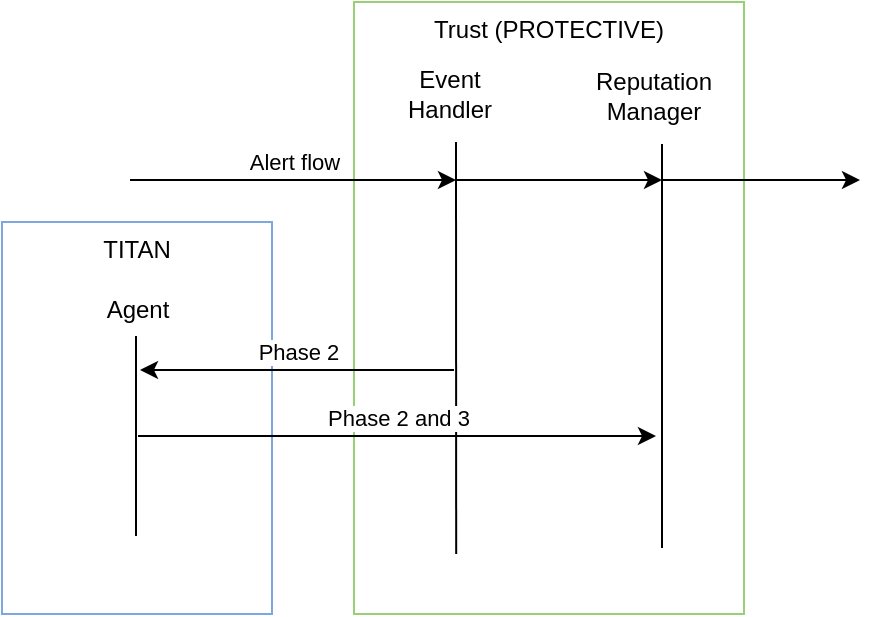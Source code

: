 <mxfile version="13.2.4" type="github"><diagram id="n7LuqTrb2Owk7uKAQcxX" name="Page-1"><mxGraphModel dx="1052" dy="554" grid="0" gridSize="10" guides="1" tooltips="1" connect="1" arrows="1" fold="1" page="0" pageScale="1" pageWidth="827" pageHeight="1169" math="0" shadow="0"><root><mxCell id="0"/><mxCell id="1" parent="0"/><mxCell id="Gj8HOwqCFwaQLqe-HiqV-5" value="Trust (PROTECTIVE)" style="rounded=0;whiteSpace=wrap;html=1;verticalAlign=top;strokeColor=#97D077;" vertex="1" parent="1"><mxGeometry x="361" y="99" width="195" height="306" as="geometry"/></mxCell><mxCell id="Gj8HOwqCFwaQLqe-HiqV-1" value="" style="endArrow=none;html=1;exitX=0.262;exitY=0.902;exitDx=0;exitDy=0;exitPerimeter=0;" edge="1" parent="1" source="Gj8HOwqCFwaQLqe-HiqV-5"><mxGeometry width="50" height="50" relative="1" as="geometry"><mxPoint x="412" y="346" as="sourcePoint"/><mxPoint x="412" y="169" as="targetPoint"/></mxGeometry></mxCell><mxCell id="Gj8HOwqCFwaQLqe-HiqV-2" value="" style="endArrow=none;html=1;" edge="1" parent="1"><mxGeometry width="50" height="50" relative="1" as="geometry"><mxPoint x="515" y="372" as="sourcePoint"/><mxPoint x="515" y="170" as="targetPoint"/></mxGeometry></mxCell><mxCell id="Gj8HOwqCFwaQLqe-HiqV-3" value="Reputation&lt;br&gt;Manager" style="text;html=1;strokeColor=none;fillColor=none;align=center;verticalAlign=middle;whiteSpace=wrap;rounded=0;" vertex="1" parent="1"><mxGeometry x="491" y="136" width="40" height="20" as="geometry"/></mxCell><mxCell id="Gj8HOwqCFwaQLqe-HiqV-4" value="Event&lt;br&gt;Handler" style="text;html=1;strokeColor=none;fillColor=none;align=center;verticalAlign=middle;whiteSpace=wrap;rounded=0;" vertex="1" parent="1"><mxGeometry x="389" y="135" width="40" height="20" as="geometry"/></mxCell><mxCell id="Gj8HOwqCFwaQLqe-HiqV-8" value="Alert flow" style="endArrow=classic;html=1;verticalAlign=bottom;" edge="1" parent="1"><mxGeometry width="50" height="50" relative="1" as="geometry"><mxPoint x="249" y="188" as="sourcePoint"/><mxPoint x="412" y="188" as="targetPoint"/></mxGeometry></mxCell><mxCell id="Gj8HOwqCFwaQLqe-HiqV-9" value="" style="endArrow=classic;html=1;" edge="1" parent="1"><mxGeometry width="50" height="50" relative="1" as="geometry"><mxPoint x="412" y="188" as="sourcePoint"/><mxPoint x="515" y="188" as="targetPoint"/></mxGeometry></mxCell><mxCell id="Gj8HOwqCFwaQLqe-HiqV-10" value="" style="endArrow=classic;html=1;" edge="1" parent="1"><mxGeometry width="50" height="50" relative="1" as="geometry"><mxPoint x="515" y="188" as="sourcePoint"/><mxPoint x="614" y="188" as="targetPoint"/></mxGeometry></mxCell><mxCell id="Gj8HOwqCFwaQLqe-HiqV-11" value="TITAN" style="rounded=0;whiteSpace=wrap;html=1;verticalAlign=top;strokeColor=#7EA6E0;" vertex="1" parent="1"><mxGeometry x="185" y="209" width="135" height="196" as="geometry"/></mxCell><mxCell id="Gj8HOwqCFwaQLqe-HiqV-12" value="" style="endArrow=none;html=1;" edge="1" parent="1"><mxGeometry width="50" height="50" relative="1" as="geometry"><mxPoint x="252" y="366" as="sourcePoint"/><mxPoint x="252" y="266" as="targetPoint"/></mxGeometry></mxCell><mxCell id="Gj8HOwqCFwaQLqe-HiqV-13" value="Agent" style="text;html=1;strokeColor=none;fillColor=none;align=center;verticalAlign=middle;whiteSpace=wrap;rounded=0;" vertex="1" parent="1"><mxGeometry x="233" y="243" width="40" height="20" as="geometry"/></mxCell><mxCell id="Gj8HOwqCFwaQLqe-HiqV-14" value="Phase 2" style="endArrow=classic;html=1;verticalAlign=bottom;" edge="1" parent="1"><mxGeometry width="50" height="50" relative="1" as="geometry"><mxPoint x="411" y="283" as="sourcePoint"/><mxPoint x="254" y="283" as="targetPoint"/></mxGeometry></mxCell><mxCell id="Gj8HOwqCFwaQLqe-HiqV-15" value="Phase 2 and 3" style="endArrow=classic;html=1;verticalAlign=bottom;" edge="1" parent="1"><mxGeometry width="50" height="50" relative="1" as="geometry"><mxPoint x="253" y="316" as="sourcePoint"/><mxPoint x="512" y="316" as="targetPoint"/></mxGeometry></mxCell></root></mxGraphModel></diagram></mxfile>
